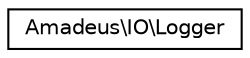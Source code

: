 digraph "Graphical Class Hierarchy"
{
  edge [fontname="Helvetica",fontsize="10",labelfontname="Helvetica",labelfontsize="10"];
  node [fontname="Helvetica",fontsize="10",shape=record];
  rankdir="LR";
  Node0 [label="Amadeus\\IO\\Logger",height=0.2,width=0.4,color="black", fillcolor="white", style="filled",URL="$classAmadeus_1_1IO_1_1Logger.html"];
}
